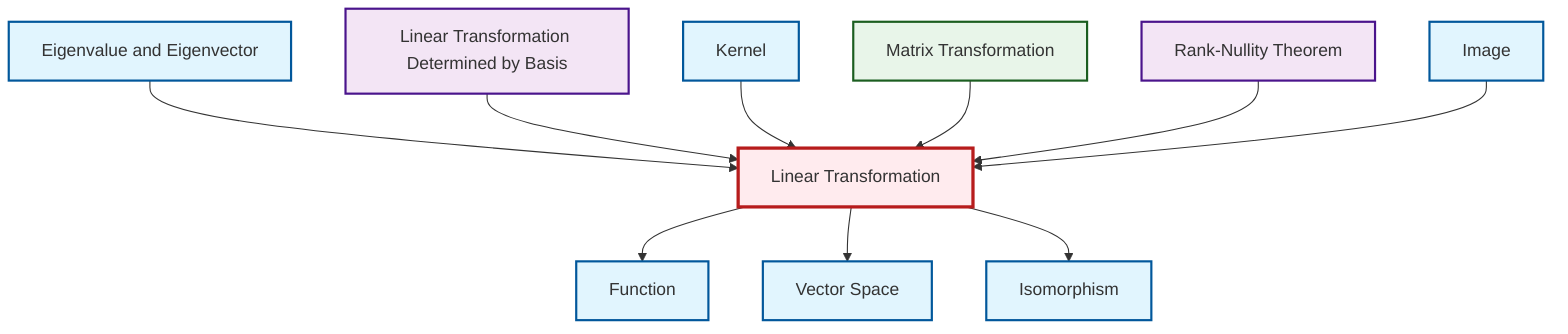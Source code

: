 graph TD
    classDef definition fill:#e1f5fe,stroke:#01579b,stroke-width:2px
    classDef theorem fill:#f3e5f5,stroke:#4a148c,stroke-width:2px
    classDef axiom fill:#fff3e0,stroke:#e65100,stroke-width:2px
    classDef example fill:#e8f5e9,stroke:#1b5e20,stroke-width:2px
    classDef current fill:#ffebee,stroke:#b71c1c,stroke-width:3px
    def-linear-transformation["Linear Transformation"]:::definition
    thm-linear-transformation-basis["Linear Transformation Determined by Basis"]:::theorem
    thm-rank-nullity["Rank-Nullity Theorem"]:::theorem
    def-kernel["Kernel"]:::definition
    def-function["Function"]:::definition
    def-image["Image"]:::definition
    def-eigenvalue-eigenvector["Eigenvalue and Eigenvector"]:::definition
    def-isomorphism["Isomorphism"]:::definition
    def-vector-space["Vector Space"]:::definition
    ex-matrix-transformation["Matrix Transformation"]:::example
    def-eigenvalue-eigenvector --> def-linear-transformation
    def-linear-transformation --> def-function
    thm-linear-transformation-basis --> def-linear-transformation
    def-kernel --> def-linear-transformation
    ex-matrix-transformation --> def-linear-transformation
    def-linear-transformation --> def-vector-space
    thm-rank-nullity --> def-linear-transformation
    def-image --> def-linear-transformation
    def-linear-transformation --> def-isomorphism
    class def-linear-transformation current